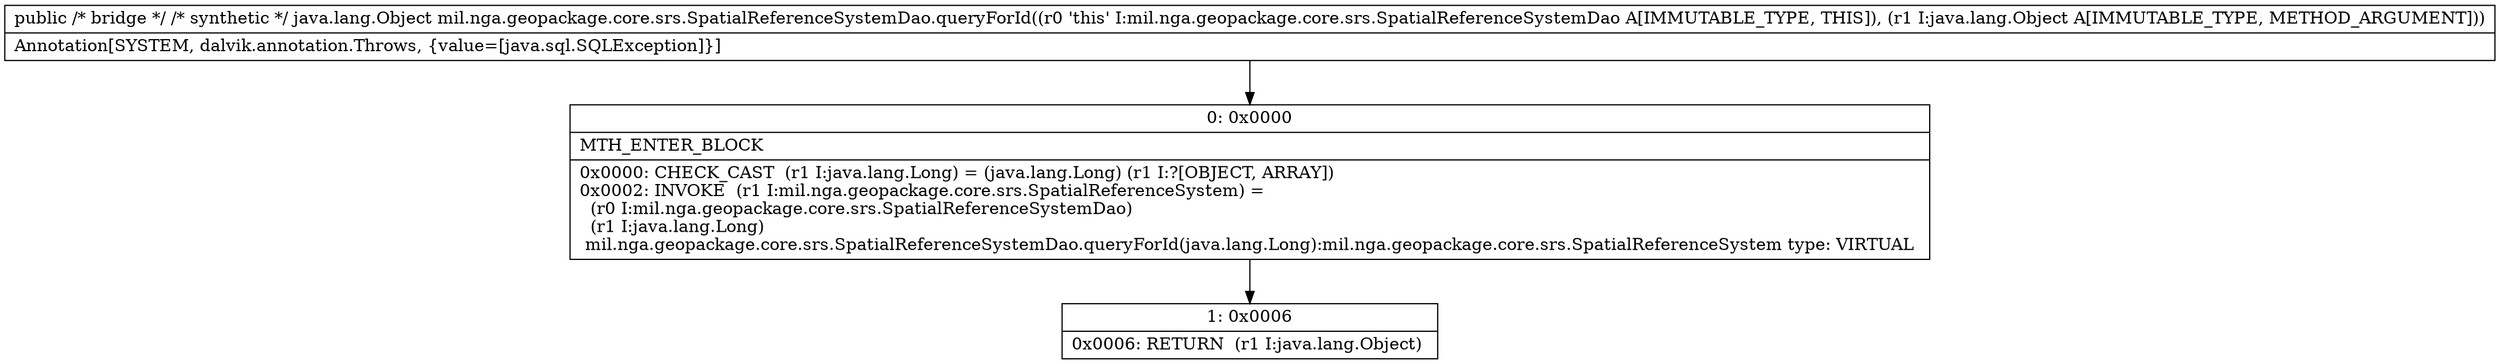 digraph "CFG formil.nga.geopackage.core.srs.SpatialReferenceSystemDao.queryForId(Ljava\/lang\/Object;)Ljava\/lang\/Object;" {
Node_0 [shape=record,label="{0\:\ 0x0000|MTH_ENTER_BLOCK\l|0x0000: CHECK_CAST  (r1 I:java.lang.Long) = (java.lang.Long) (r1 I:?[OBJECT, ARRAY]) \l0x0002: INVOKE  (r1 I:mil.nga.geopackage.core.srs.SpatialReferenceSystem) = \l  (r0 I:mil.nga.geopackage.core.srs.SpatialReferenceSystemDao)\l  (r1 I:java.lang.Long)\l mil.nga.geopackage.core.srs.SpatialReferenceSystemDao.queryForId(java.lang.Long):mil.nga.geopackage.core.srs.SpatialReferenceSystem type: VIRTUAL \l}"];
Node_1 [shape=record,label="{1\:\ 0x0006|0x0006: RETURN  (r1 I:java.lang.Object) \l}"];
MethodNode[shape=record,label="{public \/* bridge *\/ \/* synthetic *\/ java.lang.Object mil.nga.geopackage.core.srs.SpatialReferenceSystemDao.queryForId((r0 'this' I:mil.nga.geopackage.core.srs.SpatialReferenceSystemDao A[IMMUTABLE_TYPE, THIS]), (r1 I:java.lang.Object A[IMMUTABLE_TYPE, METHOD_ARGUMENT]))  | Annotation[SYSTEM, dalvik.annotation.Throws, \{value=[java.sql.SQLException]\}]\l}"];
MethodNode -> Node_0;
Node_0 -> Node_1;
}

